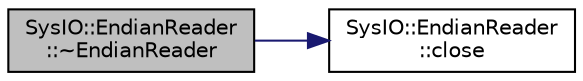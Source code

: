 digraph "SysIO::EndianReader::~EndianReader"
{
 // LATEX_PDF_SIZE
  edge [fontname="Helvetica",fontsize="10",labelfontname="Helvetica",labelfontsize="10"];
  node [fontname="Helvetica",fontsize="10",shape=record];
  rankdir="LR";
  Node1 [label="SysIO::EndianReader\l::~EndianReader",height=0.2,width=0.4,color="black", fillcolor="grey75", style="filled", fontcolor="black",tooltip="Cleanup ifstream."];
  Node1 -> Node2 [color="midnightblue",fontsize="10",style="solid",fontname="Helvetica"];
  Node2 [label="SysIO::EndianReader\l::close",height=0.2,width=0.4,color="black", fillcolor="white", style="filled",URL="$class_sys_i_o_1_1_endian_reader.html#a5b672c0a13b3d117f70607ace3734941",tooltip="close the stream"];
}
